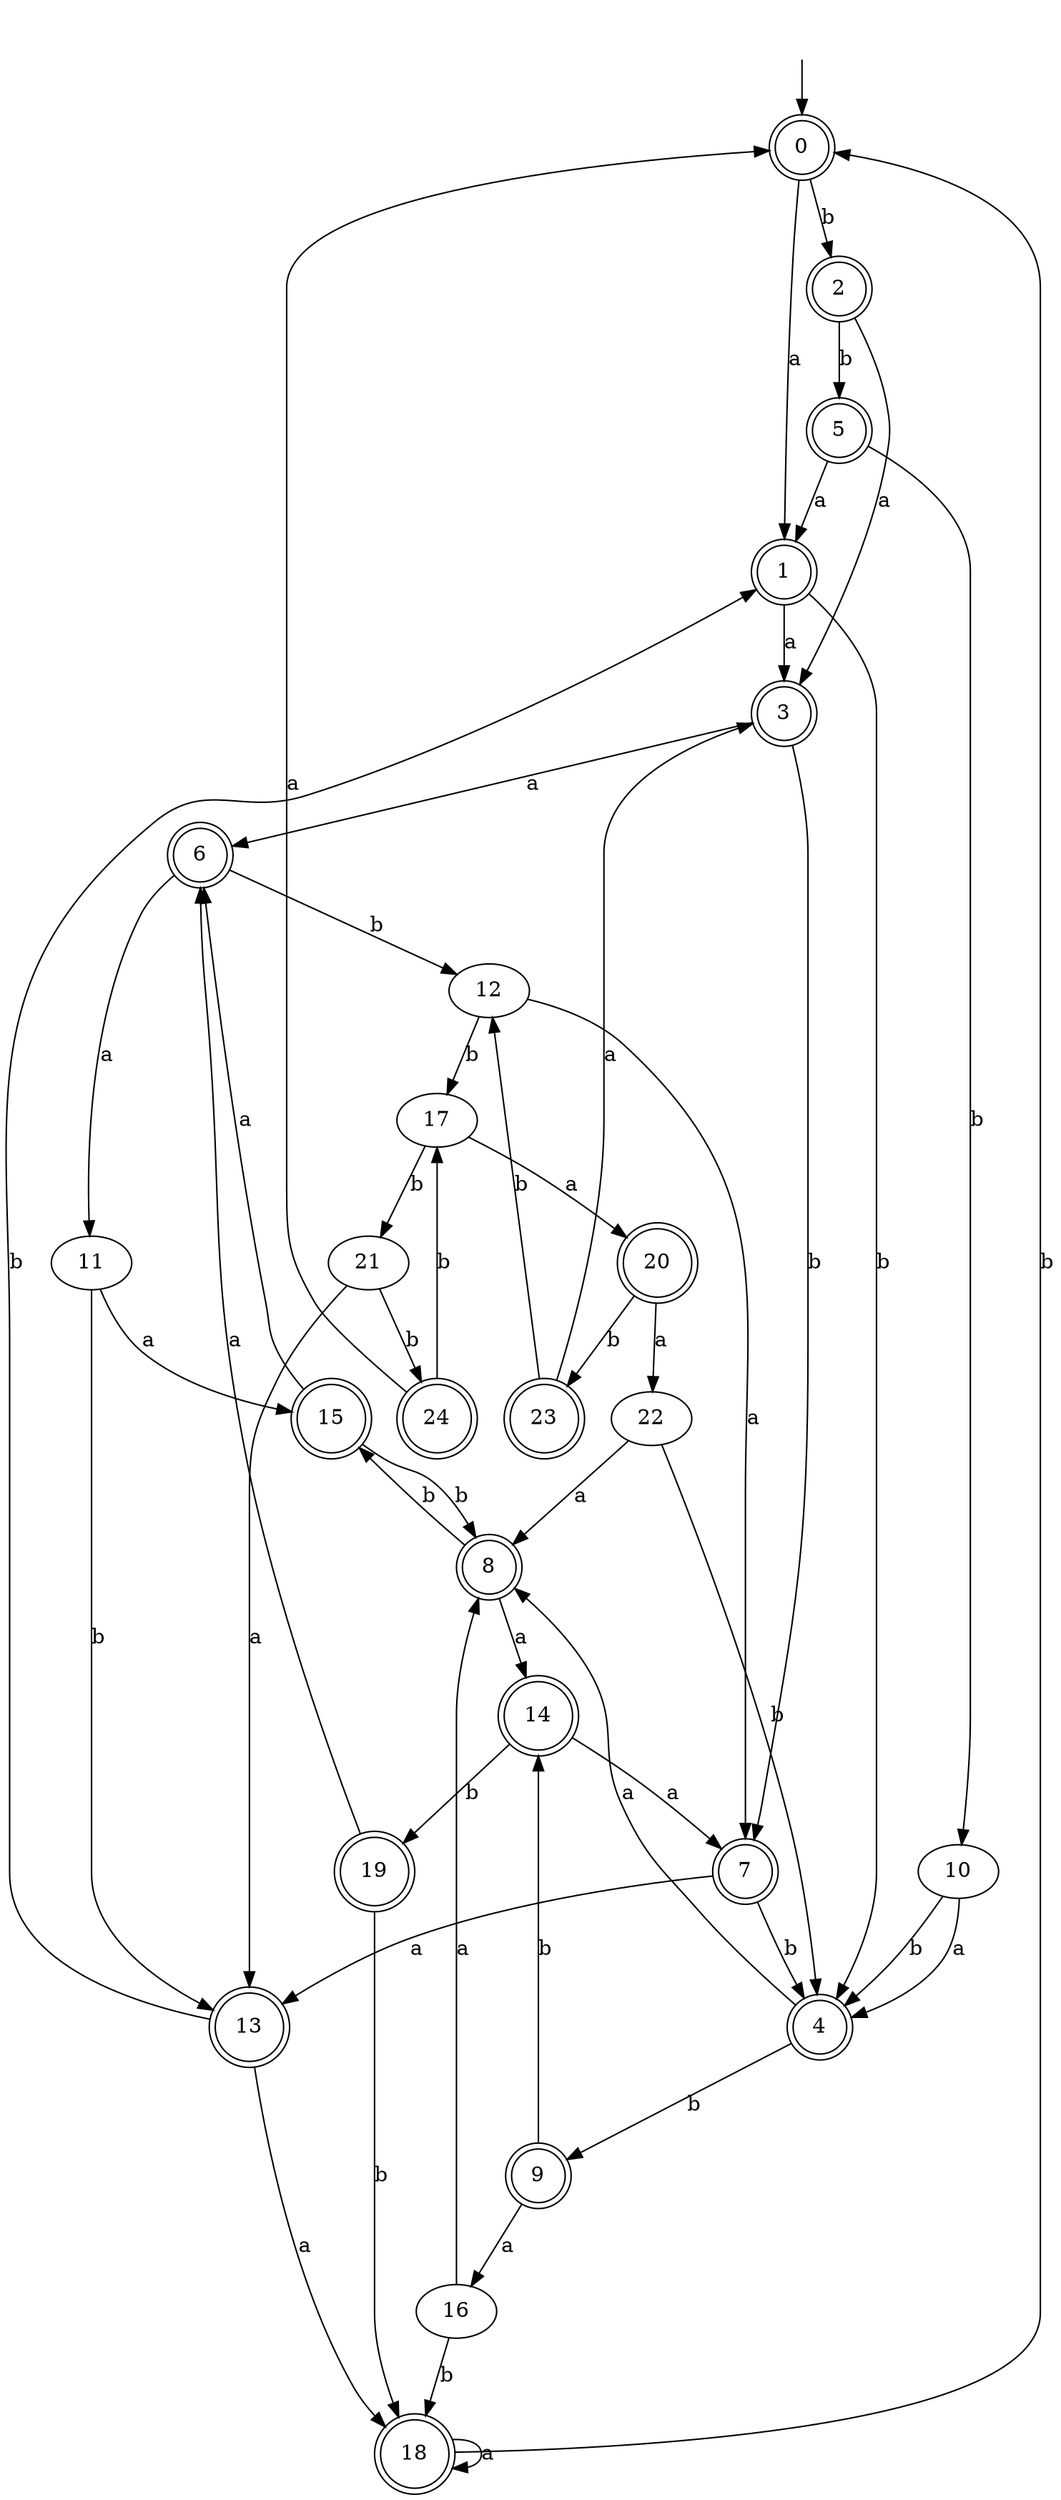 digraph RandomDFA {
  __start0 [label="", shape=none];
  __start0 -> 0 [label=""];
  0 [shape=circle] [shape=doublecircle]
  0 -> 1 [label="a"]
  0 -> 2 [label="b"]
  1 [shape=doublecircle]
  1 -> 3 [label="a"]
  1 -> 4 [label="b"]
  2 [shape=doublecircle]
  2 -> 3 [label="a"]
  2 -> 5 [label="b"]
  3 [shape=doublecircle]
  3 -> 6 [label="a"]
  3 -> 7 [label="b"]
  4 [shape=doublecircle]
  4 -> 8 [label="a"]
  4 -> 9 [label="b"]
  5 [shape=doublecircle]
  5 -> 1 [label="a"]
  5 -> 10 [label="b"]
  6 [shape=doublecircle]
  6 -> 11 [label="a"]
  6 -> 12 [label="b"]
  7 [shape=doublecircle]
  7 -> 13 [label="a"]
  7 -> 4 [label="b"]
  8 [shape=doublecircle]
  8 -> 14 [label="a"]
  8 -> 15 [label="b"]
  9 [shape=doublecircle]
  9 -> 16 [label="a"]
  9 -> 14 [label="b"]
  10
  10 -> 4 [label="a"]
  10 -> 4 [label="b"]
  11
  11 -> 15 [label="a"]
  11 -> 13 [label="b"]
  12
  12 -> 7 [label="a"]
  12 -> 17 [label="b"]
  13 [shape=doublecircle]
  13 -> 18 [label="a"]
  13 -> 1 [label="b"]
  14 [shape=doublecircle]
  14 -> 7 [label="a"]
  14 -> 19 [label="b"]
  15 [shape=doublecircle]
  15 -> 6 [label="a"]
  15 -> 8 [label="b"]
  16
  16 -> 8 [label="a"]
  16 -> 18 [label="b"]
  17
  17 -> 20 [label="a"]
  17 -> 21 [label="b"]
  18 [shape=doublecircle]
  18 -> 18 [label="a"]
  18 -> 0 [label="b"]
  19 [shape=doublecircle]
  19 -> 6 [label="a"]
  19 -> 18 [label="b"]
  20 [shape=doublecircle]
  20 -> 22 [label="a"]
  20 -> 23 [label="b"]
  21
  21 -> 13 [label="a"]
  21 -> 24 [label="b"]
  22
  22 -> 8 [label="a"]
  22 -> 4 [label="b"]
  23 [shape=doublecircle]
  23 -> 3 [label="a"]
  23 -> 12 [label="b"]
  24 [shape=doublecircle]
  24 -> 0 [label="a"]
  24 -> 17 [label="b"]
}

